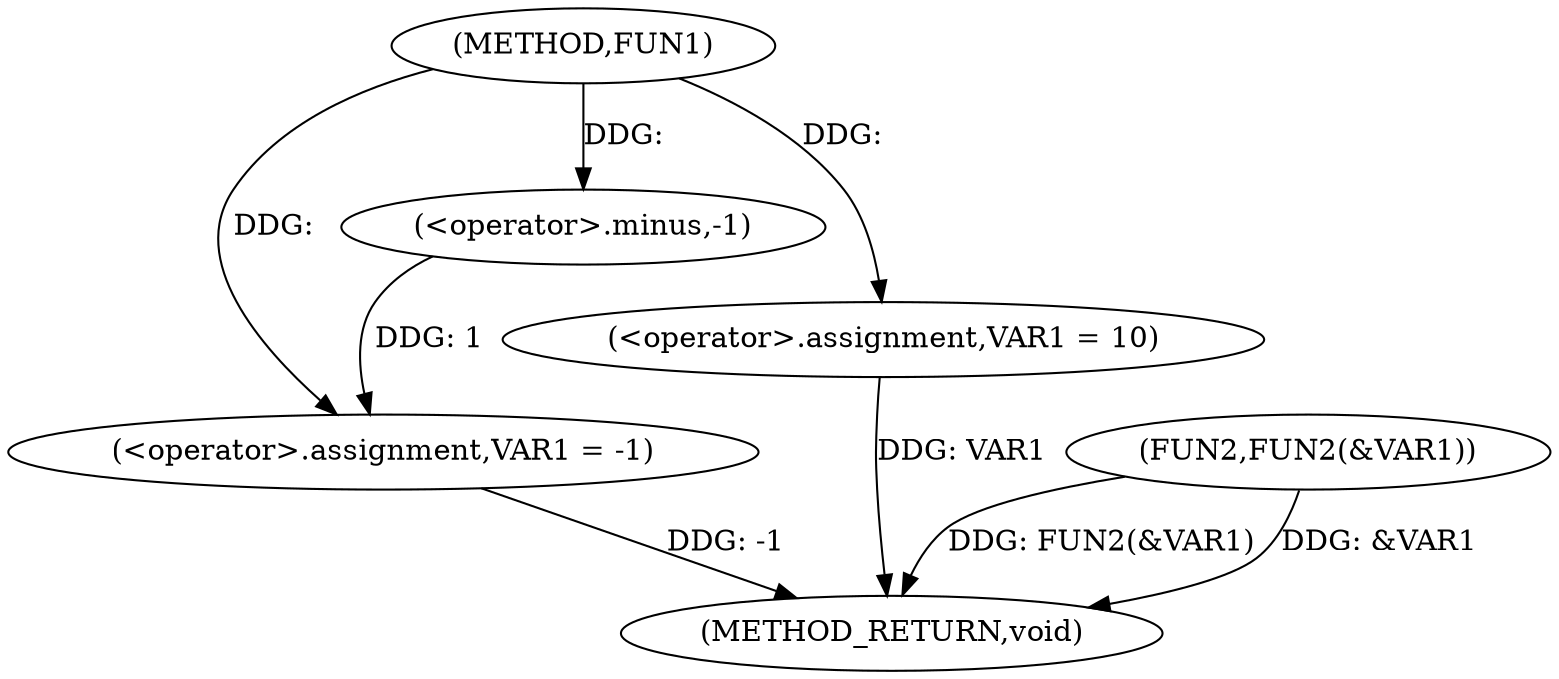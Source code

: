 digraph FUN1 {  
"1000100" [label = "(METHOD,FUN1)" ]
"1000113" [label = "(METHOD_RETURN,void)" ]
"1000103" [label = "(<operator>.assignment,VAR1 = -1)" ]
"1000105" [label = "(<operator>.minus,-1)" ]
"1000107" [label = "(<operator>.assignment,VAR1 = 10)" ]
"1000110" [label = "(FUN2,FUN2(&VAR1))" ]
  "1000107" -> "1000113"  [ label = "DDG: VAR1"] 
  "1000103" -> "1000113"  [ label = "DDG: -1"] 
  "1000110" -> "1000113"  [ label = "DDG: FUN2(&VAR1)"] 
  "1000110" -> "1000113"  [ label = "DDG: &VAR1"] 
  "1000105" -> "1000103"  [ label = "DDG: 1"] 
  "1000100" -> "1000103"  [ label = "DDG: "] 
  "1000100" -> "1000105"  [ label = "DDG: "] 
  "1000100" -> "1000107"  [ label = "DDG: "] 
}
